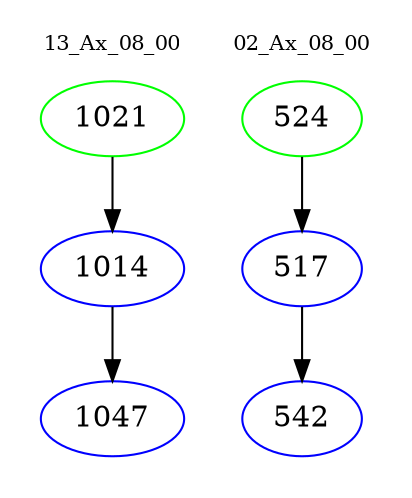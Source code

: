digraph{
subgraph cluster_0 {
color = white
label = "13_Ax_08_00";
fontsize=10;
T0_1021 [label="1021", color="green"]
T0_1021 -> T0_1014 [color="black"]
T0_1014 [label="1014", color="blue"]
T0_1014 -> T0_1047 [color="black"]
T0_1047 [label="1047", color="blue"]
}
subgraph cluster_1 {
color = white
label = "02_Ax_08_00";
fontsize=10;
T1_524 [label="524", color="green"]
T1_524 -> T1_517 [color="black"]
T1_517 [label="517", color="blue"]
T1_517 -> T1_542 [color="black"]
T1_542 [label="542", color="blue"]
}
}
